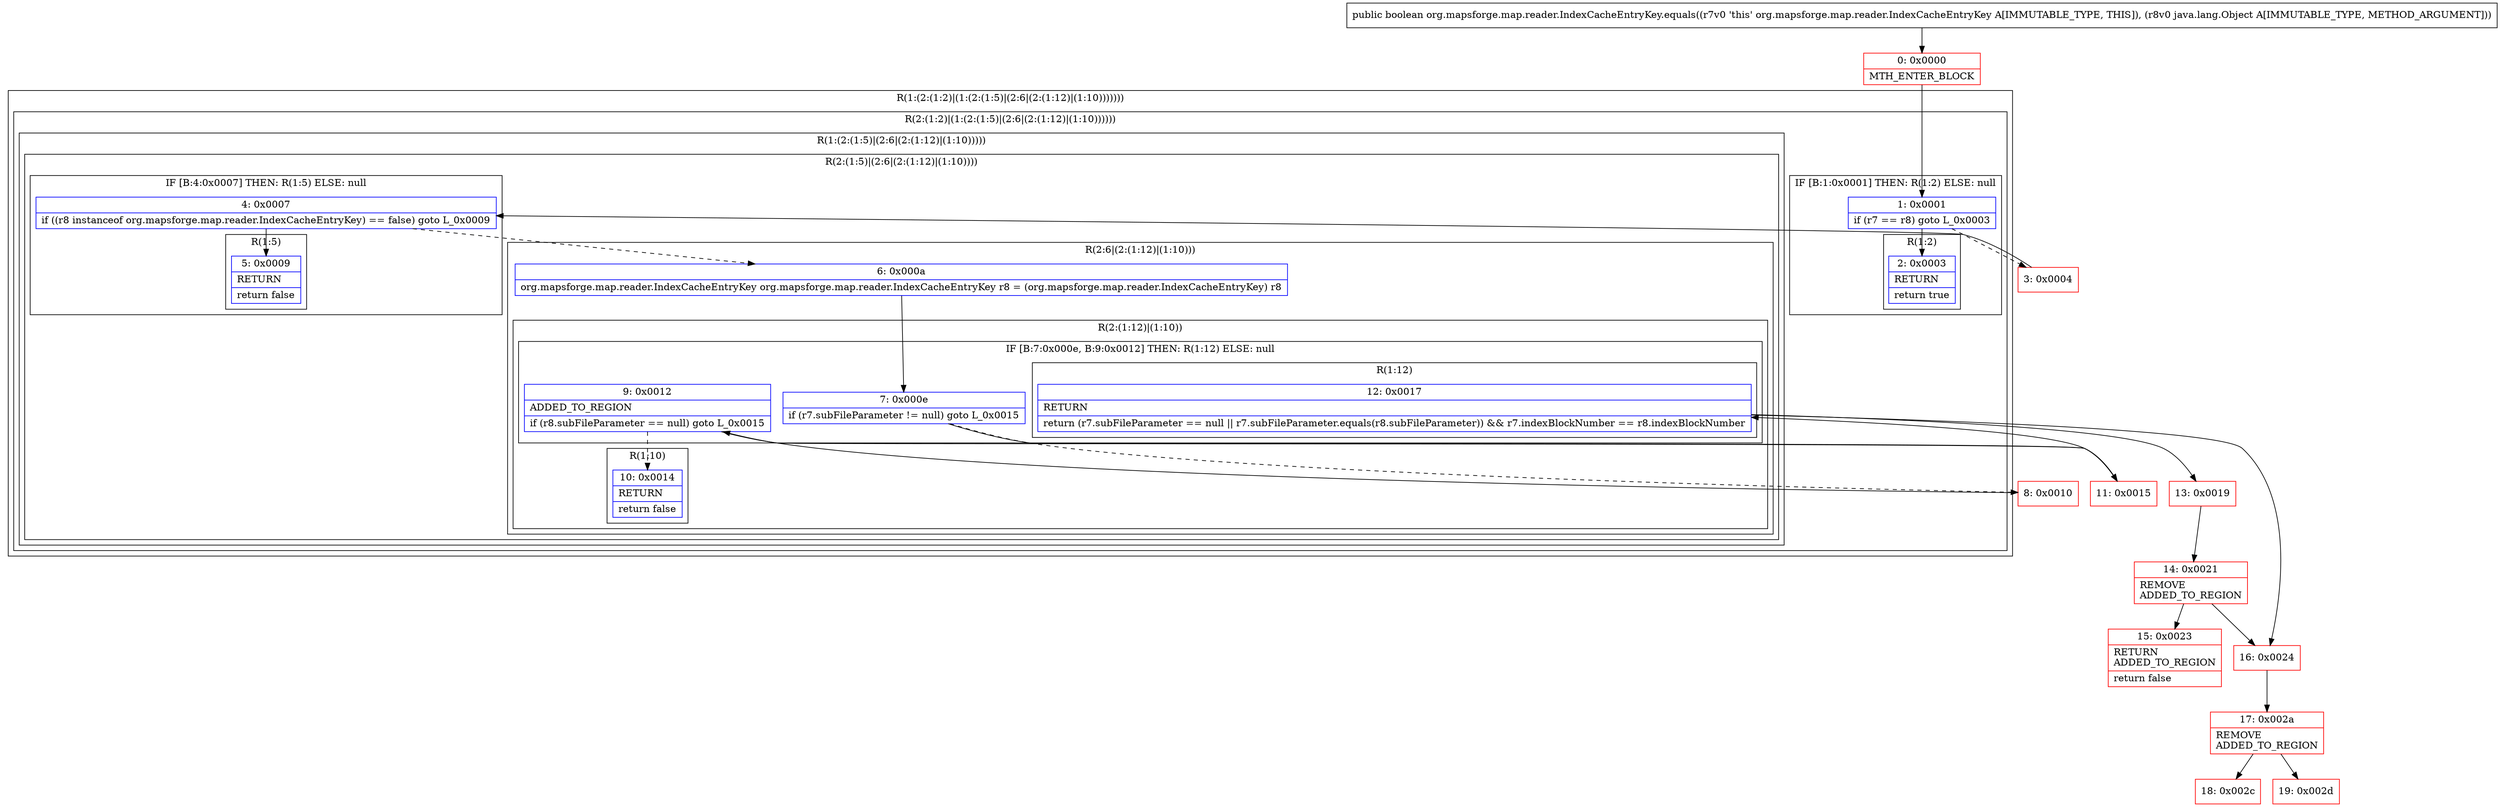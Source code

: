 digraph "CFG fororg.mapsforge.map.reader.IndexCacheEntryKey.equals(Ljava\/lang\/Object;)Z" {
subgraph cluster_Region_1861088767 {
label = "R(1:(2:(1:2)|(1:(2:(1:5)|(2:6|(2:(1:12)|(1:10)))))))";
node [shape=record,color=blue];
subgraph cluster_Region_1971214397 {
label = "R(2:(1:2)|(1:(2:(1:5)|(2:6|(2:(1:12)|(1:10))))))";
node [shape=record,color=blue];
subgraph cluster_IfRegion_481431190 {
label = "IF [B:1:0x0001] THEN: R(1:2) ELSE: null";
node [shape=record,color=blue];
Node_1 [shape=record,label="{1\:\ 0x0001|if (r7 == r8) goto L_0x0003\l}"];
subgraph cluster_Region_1683809436 {
label = "R(1:2)";
node [shape=record,color=blue];
Node_2 [shape=record,label="{2\:\ 0x0003|RETURN\l|return true\l}"];
}
}
subgraph cluster_Region_1704962021 {
label = "R(1:(2:(1:5)|(2:6|(2:(1:12)|(1:10)))))";
node [shape=record,color=blue];
subgraph cluster_Region_1646769371 {
label = "R(2:(1:5)|(2:6|(2:(1:12)|(1:10))))";
node [shape=record,color=blue];
subgraph cluster_IfRegion_1852690615 {
label = "IF [B:4:0x0007] THEN: R(1:5) ELSE: null";
node [shape=record,color=blue];
Node_4 [shape=record,label="{4\:\ 0x0007|if ((r8 instanceof org.mapsforge.map.reader.IndexCacheEntryKey) == false) goto L_0x0009\l}"];
subgraph cluster_Region_1838588386 {
label = "R(1:5)";
node [shape=record,color=blue];
Node_5 [shape=record,label="{5\:\ 0x0009|RETURN\l|return false\l}"];
}
}
subgraph cluster_Region_1013116374 {
label = "R(2:6|(2:(1:12)|(1:10)))";
node [shape=record,color=blue];
Node_6 [shape=record,label="{6\:\ 0x000a|org.mapsforge.map.reader.IndexCacheEntryKey org.mapsforge.map.reader.IndexCacheEntryKey r8 = (org.mapsforge.map.reader.IndexCacheEntryKey) r8\l}"];
subgraph cluster_Region_1965986618 {
label = "R(2:(1:12)|(1:10))";
node [shape=record,color=blue];
subgraph cluster_IfRegion_1290939748 {
label = "IF [B:7:0x000e, B:9:0x0012] THEN: R(1:12) ELSE: null";
node [shape=record,color=blue];
Node_7 [shape=record,label="{7\:\ 0x000e|if (r7.subFileParameter != null) goto L_0x0015\l}"];
Node_9 [shape=record,label="{9\:\ 0x0012|ADDED_TO_REGION\l|if (r8.subFileParameter == null) goto L_0x0015\l}"];
subgraph cluster_Region_1401487399 {
label = "R(1:12)";
node [shape=record,color=blue];
Node_12 [shape=record,label="{12\:\ 0x0017|RETURN\l|return (r7.subFileParameter == null \|\| r7.subFileParameter.equals(r8.subFileParameter)) && r7.indexBlockNumber == r8.indexBlockNumber\l}"];
}
}
subgraph cluster_Region_712007720 {
label = "R(1:10)";
node [shape=record,color=blue];
Node_10 [shape=record,label="{10\:\ 0x0014|RETURN\l|return false\l}"];
}
}
}
}
}
}
}
Node_0 [shape=record,color=red,label="{0\:\ 0x0000|MTH_ENTER_BLOCK\l}"];
Node_3 [shape=record,color=red,label="{3\:\ 0x0004}"];
Node_8 [shape=record,color=red,label="{8\:\ 0x0010}"];
Node_11 [shape=record,color=red,label="{11\:\ 0x0015}"];
Node_13 [shape=record,color=red,label="{13\:\ 0x0019}"];
Node_14 [shape=record,color=red,label="{14\:\ 0x0021|REMOVE\lADDED_TO_REGION\l}"];
Node_15 [shape=record,color=red,label="{15\:\ 0x0023|RETURN\lADDED_TO_REGION\l|return false\l}"];
Node_16 [shape=record,color=red,label="{16\:\ 0x0024}"];
Node_17 [shape=record,color=red,label="{17\:\ 0x002a|REMOVE\lADDED_TO_REGION\l}"];
Node_18 [shape=record,color=red,label="{18\:\ 0x002c}"];
Node_19 [shape=record,color=red,label="{19\:\ 0x002d}"];
MethodNode[shape=record,label="{public boolean org.mapsforge.map.reader.IndexCacheEntryKey.equals((r7v0 'this' org.mapsforge.map.reader.IndexCacheEntryKey A[IMMUTABLE_TYPE, THIS]), (r8v0 java.lang.Object A[IMMUTABLE_TYPE, METHOD_ARGUMENT])) }"];
MethodNode -> Node_0;
Node_1 -> Node_2;
Node_1 -> Node_3[style=dashed];
Node_4 -> Node_5;
Node_4 -> Node_6[style=dashed];
Node_6 -> Node_7;
Node_7 -> Node_8[style=dashed];
Node_7 -> Node_11;
Node_9 -> Node_10[style=dashed];
Node_9 -> Node_11;
Node_12 -> Node_13;
Node_12 -> Node_16;
Node_0 -> Node_1;
Node_3 -> Node_4;
Node_8 -> Node_9;
Node_11 -> Node_12;
Node_13 -> Node_14;
Node_14 -> Node_15;
Node_14 -> Node_16;
Node_16 -> Node_17;
Node_17 -> Node_18;
Node_17 -> Node_19;
}

